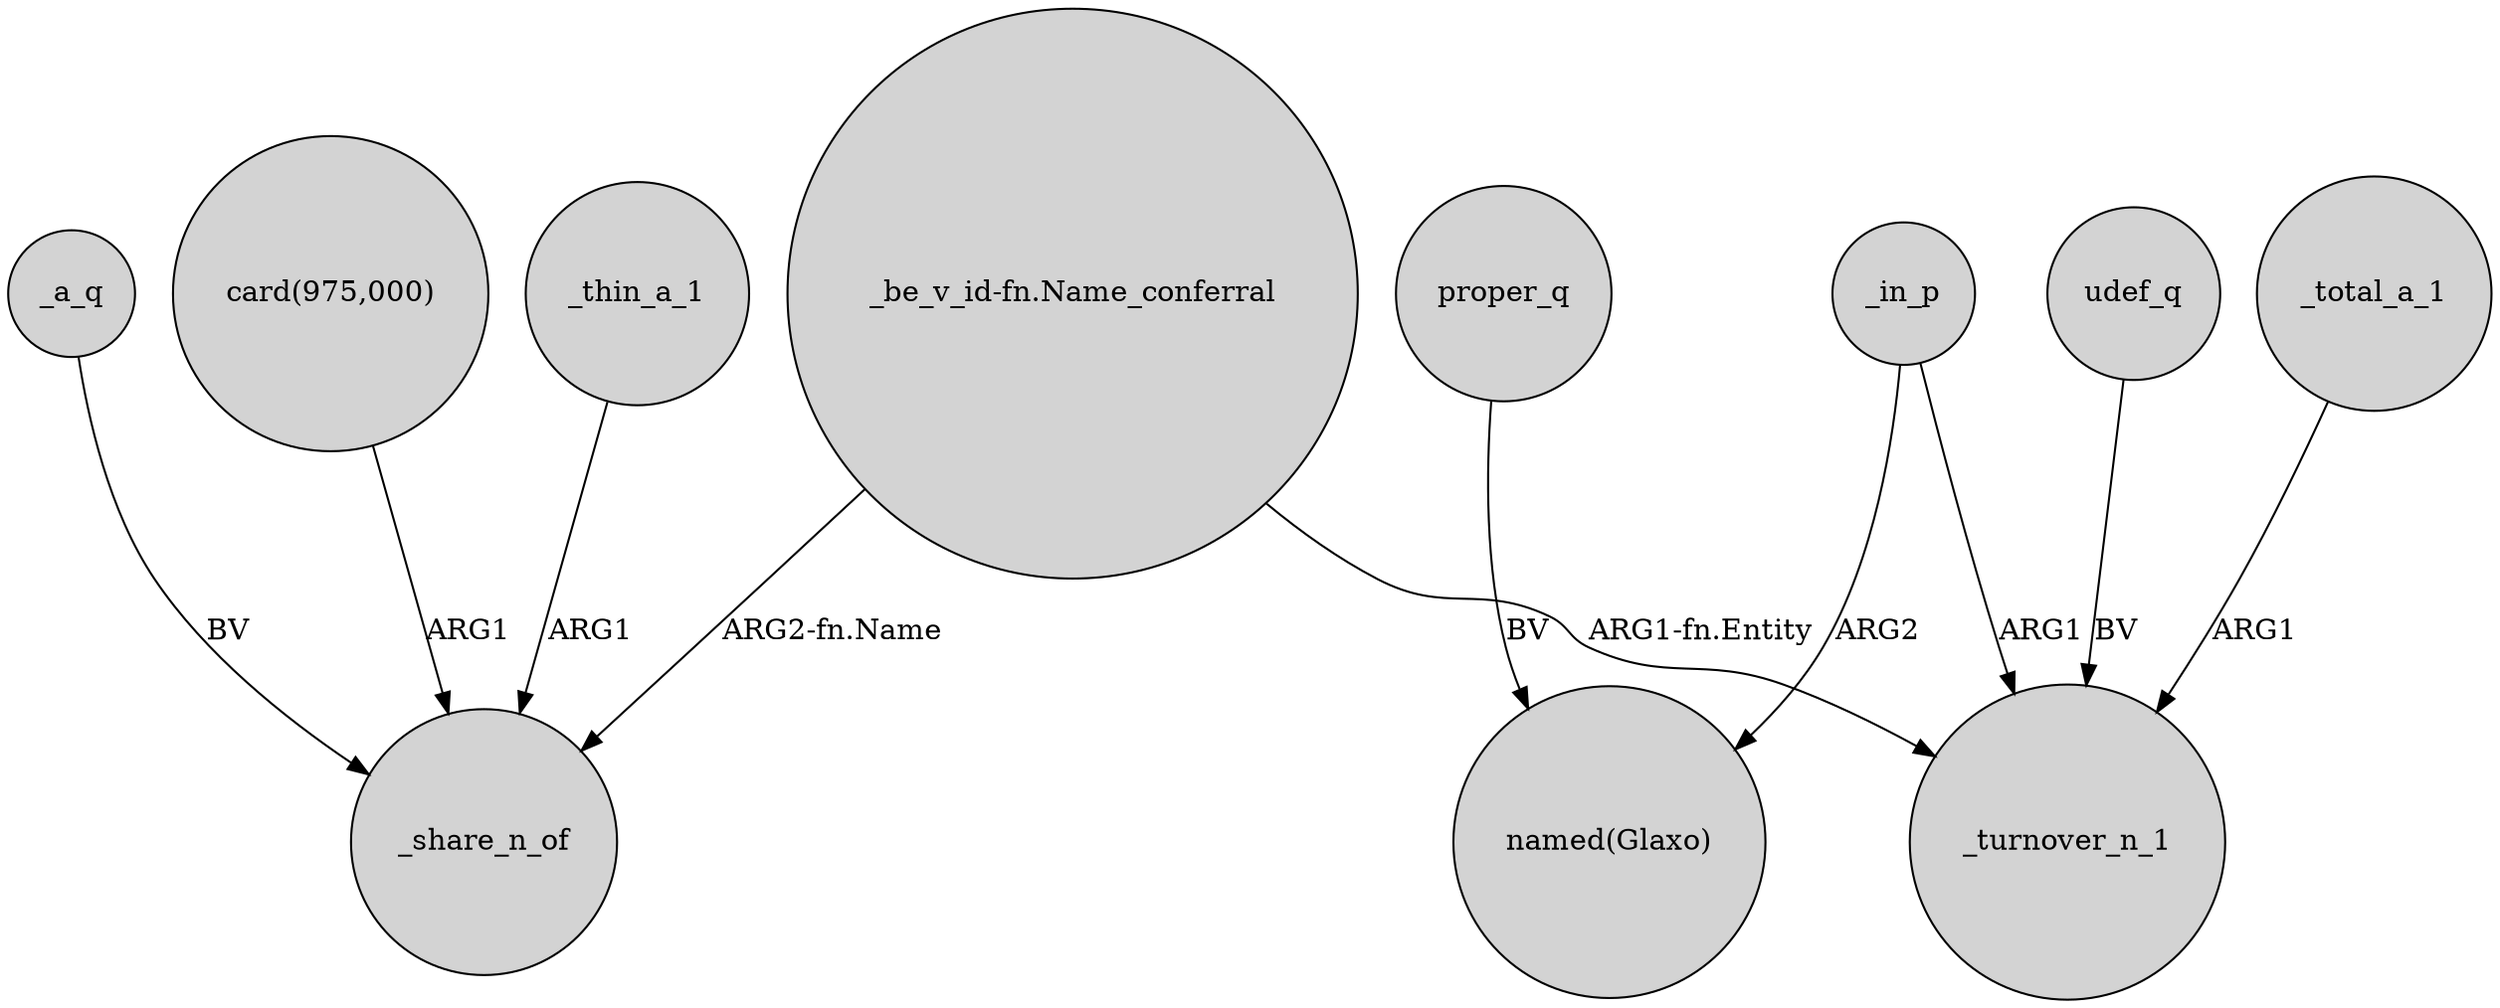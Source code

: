 digraph {
	node [shape=circle style=filled]
	_in_p -> _turnover_n_1 [label=ARG1]
	_a_q -> _share_n_of [label=BV]
	"_be_v_id-fn.Name_conferral" -> _share_n_of [label="ARG2-fn.Name"]
	"card(975,000)" -> _share_n_of [label=ARG1]
	proper_q -> "named(Glaxo)" [label=BV]
	_thin_a_1 -> _share_n_of [label=ARG1]
	_total_a_1 -> _turnover_n_1 [label=ARG1]
	"_be_v_id-fn.Name_conferral" -> _turnover_n_1 [label="ARG1-fn.Entity"]
	_in_p -> "named(Glaxo)" [label=ARG2]
	udef_q -> _turnover_n_1 [label=BV]
}
